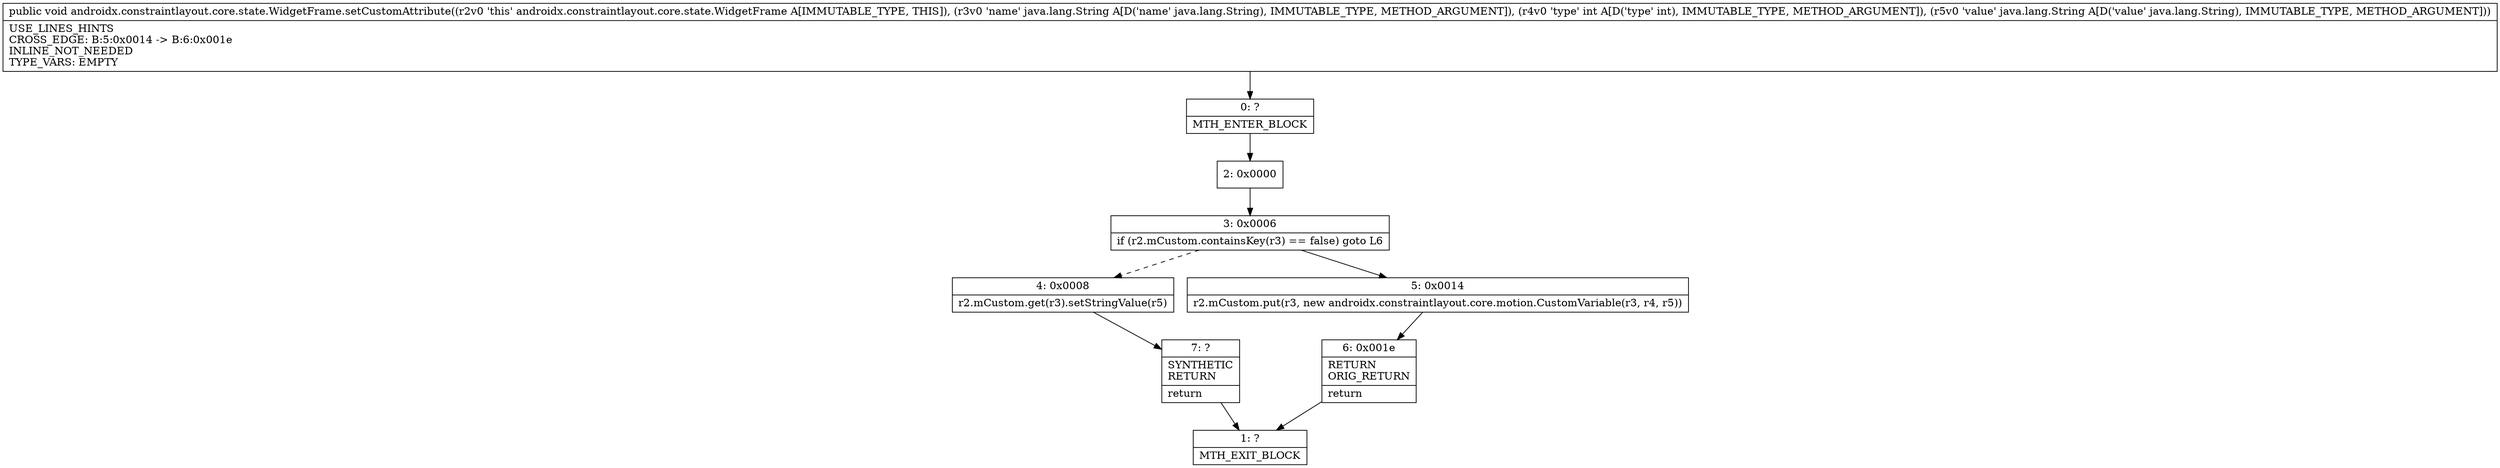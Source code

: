 digraph "CFG forandroidx.constraintlayout.core.state.WidgetFrame.setCustomAttribute(Ljava\/lang\/String;ILjava\/lang\/String;)V" {
Node_0 [shape=record,label="{0\:\ ?|MTH_ENTER_BLOCK\l}"];
Node_2 [shape=record,label="{2\:\ 0x0000}"];
Node_3 [shape=record,label="{3\:\ 0x0006|if (r2.mCustom.containsKey(r3) == false) goto L6\l}"];
Node_4 [shape=record,label="{4\:\ 0x0008|r2.mCustom.get(r3).setStringValue(r5)\l}"];
Node_7 [shape=record,label="{7\:\ ?|SYNTHETIC\lRETURN\l|return\l}"];
Node_1 [shape=record,label="{1\:\ ?|MTH_EXIT_BLOCK\l}"];
Node_5 [shape=record,label="{5\:\ 0x0014|r2.mCustom.put(r3, new androidx.constraintlayout.core.motion.CustomVariable(r3, r4, r5))\l}"];
Node_6 [shape=record,label="{6\:\ 0x001e|RETURN\lORIG_RETURN\l|return\l}"];
MethodNode[shape=record,label="{public void androidx.constraintlayout.core.state.WidgetFrame.setCustomAttribute((r2v0 'this' androidx.constraintlayout.core.state.WidgetFrame A[IMMUTABLE_TYPE, THIS]), (r3v0 'name' java.lang.String A[D('name' java.lang.String), IMMUTABLE_TYPE, METHOD_ARGUMENT]), (r4v0 'type' int A[D('type' int), IMMUTABLE_TYPE, METHOD_ARGUMENT]), (r5v0 'value' java.lang.String A[D('value' java.lang.String), IMMUTABLE_TYPE, METHOD_ARGUMENT]))  | USE_LINES_HINTS\lCROSS_EDGE: B:5:0x0014 \-\> B:6:0x001e\lINLINE_NOT_NEEDED\lTYPE_VARS: EMPTY\l}"];
MethodNode -> Node_0;Node_0 -> Node_2;
Node_2 -> Node_3;
Node_3 -> Node_4[style=dashed];
Node_3 -> Node_5;
Node_4 -> Node_7;
Node_7 -> Node_1;
Node_5 -> Node_6;
Node_6 -> Node_1;
}

